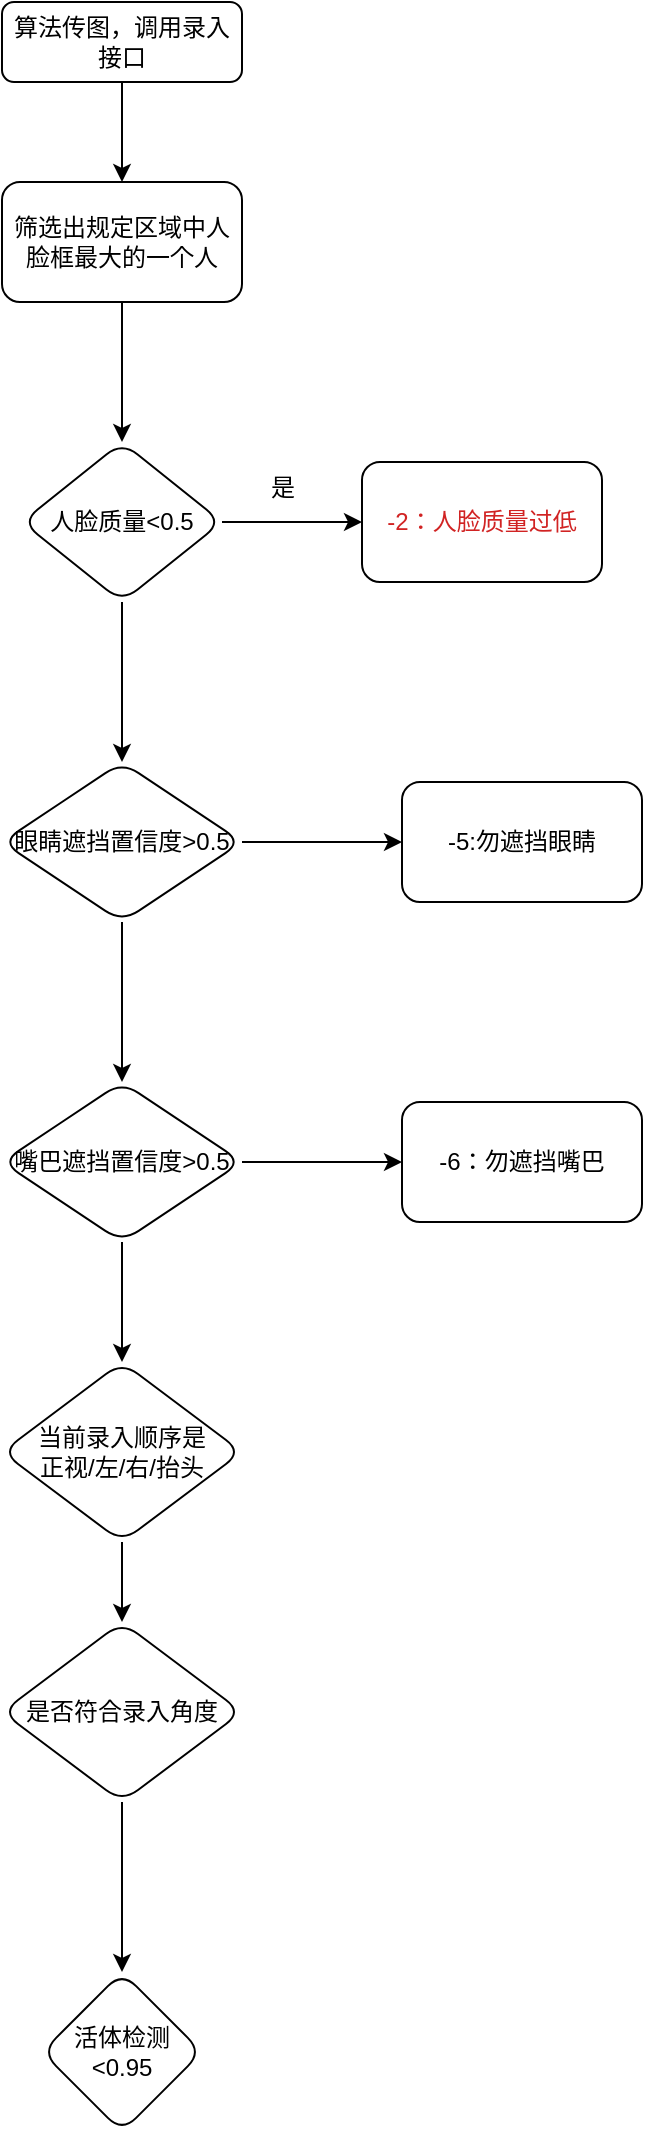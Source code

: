 <mxfile version="22.1.7" type="github">
  <diagram id="C5RBs43oDa-KdzZeNtuy" name="Page-1">
    <mxGraphModel dx="1594" dy="900" grid="1" gridSize="10" guides="1" tooltips="1" connect="1" arrows="1" fold="1" page="1" pageScale="1" pageWidth="827" pageHeight="1169" math="0" shadow="0">
      <root>
        <mxCell id="WIyWlLk6GJQsqaUBKTNV-0" />
        <mxCell id="WIyWlLk6GJQsqaUBKTNV-1" parent="WIyWlLk6GJQsqaUBKTNV-0" />
        <mxCell id="3DFoyxVVv05gBfWkPfRd-3" value="" style="edgeStyle=orthogonalEdgeStyle;rounded=0;orthogonalLoop=1;jettySize=auto;html=1;" edge="1" parent="WIyWlLk6GJQsqaUBKTNV-1" source="WIyWlLk6GJQsqaUBKTNV-3" target="3DFoyxVVv05gBfWkPfRd-0">
          <mxGeometry relative="1" as="geometry" />
        </mxCell>
        <mxCell id="WIyWlLk6GJQsqaUBKTNV-3" value="算法传图，调用录入接口" style="rounded=1;whiteSpace=wrap;html=1;fontSize=12;glass=0;strokeWidth=1;shadow=0;" parent="WIyWlLk6GJQsqaUBKTNV-1" vertex="1">
          <mxGeometry x="160" y="80" width="120" height="40" as="geometry" />
        </mxCell>
        <mxCell id="3DFoyxVVv05gBfWkPfRd-5" value="" style="edgeStyle=orthogonalEdgeStyle;rounded=0;orthogonalLoop=1;jettySize=auto;html=1;" edge="1" parent="WIyWlLk6GJQsqaUBKTNV-1" source="3DFoyxVVv05gBfWkPfRd-0" target="3DFoyxVVv05gBfWkPfRd-4">
          <mxGeometry relative="1" as="geometry" />
        </mxCell>
        <mxCell id="3DFoyxVVv05gBfWkPfRd-0" value="筛选出规定区域中人脸框最大的一个人" style="rounded=1;whiteSpace=wrap;html=1;" vertex="1" parent="WIyWlLk6GJQsqaUBKTNV-1">
          <mxGeometry x="160" y="170" width="120" height="60" as="geometry" />
        </mxCell>
        <mxCell id="3DFoyxVVv05gBfWkPfRd-7" value="" style="edgeStyle=orthogonalEdgeStyle;rounded=0;orthogonalLoop=1;jettySize=auto;html=1;" edge="1" parent="WIyWlLk6GJQsqaUBKTNV-1" source="3DFoyxVVv05gBfWkPfRd-4" target="3DFoyxVVv05gBfWkPfRd-6">
          <mxGeometry relative="1" as="geometry" />
        </mxCell>
        <mxCell id="3DFoyxVVv05gBfWkPfRd-10" value="" style="edgeStyle=orthogonalEdgeStyle;rounded=0;orthogonalLoop=1;jettySize=auto;html=1;" edge="1" parent="WIyWlLk6GJQsqaUBKTNV-1" source="3DFoyxVVv05gBfWkPfRd-4" target="3DFoyxVVv05gBfWkPfRd-9">
          <mxGeometry relative="1" as="geometry" />
        </mxCell>
        <mxCell id="3DFoyxVVv05gBfWkPfRd-4" value="人脸质量&amp;lt;0.5" style="rhombus;whiteSpace=wrap;html=1;rounded=1;" vertex="1" parent="WIyWlLk6GJQsqaUBKTNV-1">
          <mxGeometry x="170" y="300" width="100" height="80" as="geometry" />
        </mxCell>
        <mxCell id="3DFoyxVVv05gBfWkPfRd-6" value="&lt;font color=&quot;#d12323&quot;&gt;-2：人脸质量过低&lt;/font&gt;" style="whiteSpace=wrap;html=1;rounded=1;" vertex="1" parent="WIyWlLk6GJQsqaUBKTNV-1">
          <mxGeometry x="340" y="310" width="120" height="60" as="geometry" />
        </mxCell>
        <mxCell id="3DFoyxVVv05gBfWkPfRd-8" value="是" style="text;html=1;align=center;verticalAlign=middle;resizable=0;points=[];autosize=1;strokeColor=none;fillColor=none;" vertex="1" parent="WIyWlLk6GJQsqaUBKTNV-1">
          <mxGeometry x="280" y="308" width="40" height="30" as="geometry" />
        </mxCell>
        <mxCell id="3DFoyxVVv05gBfWkPfRd-12" value="" style="edgeStyle=orthogonalEdgeStyle;rounded=0;orthogonalLoop=1;jettySize=auto;html=1;" edge="1" parent="WIyWlLk6GJQsqaUBKTNV-1" source="3DFoyxVVv05gBfWkPfRd-9" target="3DFoyxVVv05gBfWkPfRd-11">
          <mxGeometry relative="1" as="geometry" />
        </mxCell>
        <mxCell id="3DFoyxVVv05gBfWkPfRd-14" value="" style="edgeStyle=orthogonalEdgeStyle;rounded=0;orthogonalLoop=1;jettySize=auto;html=1;" edge="1" parent="WIyWlLk6GJQsqaUBKTNV-1" source="3DFoyxVVv05gBfWkPfRd-9" target="3DFoyxVVv05gBfWkPfRd-13">
          <mxGeometry relative="1" as="geometry" />
        </mxCell>
        <mxCell id="3DFoyxVVv05gBfWkPfRd-9" value="眼睛遮挡置信度&amp;gt;0.5" style="rhombus;whiteSpace=wrap;html=1;rounded=1;" vertex="1" parent="WIyWlLk6GJQsqaUBKTNV-1">
          <mxGeometry x="160" y="460" width="120" height="80" as="geometry" />
        </mxCell>
        <mxCell id="3DFoyxVVv05gBfWkPfRd-11" value="-5:勿遮挡眼睛" style="whiteSpace=wrap;html=1;rounded=1;" vertex="1" parent="WIyWlLk6GJQsqaUBKTNV-1">
          <mxGeometry x="360" y="470" width="120" height="60" as="geometry" />
        </mxCell>
        <mxCell id="3DFoyxVVv05gBfWkPfRd-16" value="" style="edgeStyle=orthogonalEdgeStyle;rounded=0;orthogonalLoop=1;jettySize=auto;html=1;" edge="1" parent="WIyWlLk6GJQsqaUBKTNV-1" source="3DFoyxVVv05gBfWkPfRd-13" target="3DFoyxVVv05gBfWkPfRd-15">
          <mxGeometry relative="1" as="geometry" />
        </mxCell>
        <mxCell id="3DFoyxVVv05gBfWkPfRd-20" value="" style="edgeStyle=orthogonalEdgeStyle;rounded=0;orthogonalLoop=1;jettySize=auto;html=1;" edge="1" parent="WIyWlLk6GJQsqaUBKTNV-1" source="3DFoyxVVv05gBfWkPfRd-13" target="3DFoyxVVv05gBfWkPfRd-19">
          <mxGeometry relative="1" as="geometry" />
        </mxCell>
        <mxCell id="3DFoyxVVv05gBfWkPfRd-13" value="嘴巴遮挡置信度&amp;gt;0.5" style="rhombus;whiteSpace=wrap;html=1;rounded=1;" vertex="1" parent="WIyWlLk6GJQsqaUBKTNV-1">
          <mxGeometry x="160" y="620" width="120" height="80" as="geometry" />
        </mxCell>
        <mxCell id="3DFoyxVVv05gBfWkPfRd-15" value="-6：勿遮挡嘴巴" style="whiteSpace=wrap;html=1;rounded=1;" vertex="1" parent="WIyWlLk6GJQsqaUBKTNV-1">
          <mxGeometry x="360" y="630" width="120" height="60" as="geometry" />
        </mxCell>
        <mxCell id="3DFoyxVVv05gBfWkPfRd-22" value="" style="edgeStyle=orthogonalEdgeStyle;rounded=0;orthogonalLoop=1;jettySize=auto;html=1;" edge="1" parent="WIyWlLk6GJQsqaUBKTNV-1" source="3DFoyxVVv05gBfWkPfRd-19" target="3DFoyxVVv05gBfWkPfRd-21">
          <mxGeometry relative="1" as="geometry" />
        </mxCell>
        <mxCell id="3DFoyxVVv05gBfWkPfRd-19" value="当前录入顺序是&lt;br&gt;正视/左/右/抬头" style="rhombus;whiteSpace=wrap;html=1;rounded=1;" vertex="1" parent="WIyWlLk6GJQsqaUBKTNV-1">
          <mxGeometry x="160" y="760" width="120" height="90" as="geometry" />
        </mxCell>
        <mxCell id="3DFoyxVVv05gBfWkPfRd-24" value="" style="edgeStyle=orthogonalEdgeStyle;rounded=0;orthogonalLoop=1;jettySize=auto;html=1;" edge="1" parent="WIyWlLk6GJQsqaUBKTNV-1" source="3DFoyxVVv05gBfWkPfRd-21" target="3DFoyxVVv05gBfWkPfRd-23">
          <mxGeometry relative="1" as="geometry" />
        </mxCell>
        <mxCell id="3DFoyxVVv05gBfWkPfRd-21" value="是否符合录入角度" style="rhombus;whiteSpace=wrap;html=1;rounded=1;" vertex="1" parent="WIyWlLk6GJQsqaUBKTNV-1">
          <mxGeometry x="160" y="890" width="120" height="90" as="geometry" />
        </mxCell>
        <mxCell id="3DFoyxVVv05gBfWkPfRd-23" value="活体检测&amp;lt;0.95" style="rhombus;whiteSpace=wrap;html=1;rounded=1;" vertex="1" parent="WIyWlLk6GJQsqaUBKTNV-1">
          <mxGeometry x="180" y="1065" width="80" height="80" as="geometry" />
        </mxCell>
      </root>
    </mxGraphModel>
  </diagram>
</mxfile>
